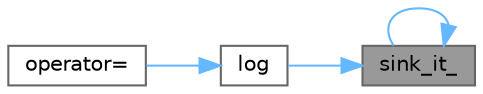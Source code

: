 digraph "sink_it_"
{
 // LATEX_PDF_SIZE
  bgcolor="transparent";
  edge [fontname=Helvetica,fontsize=10,labelfontname=Helvetica,labelfontsize=10];
  node [fontname=Helvetica,fontsize=10,shape=box,height=0.2,width=0.4];
  rankdir="RL";
  Node1 [id="Node000001",label="sink_it_",height=0.2,width=0.4,color="gray40", fillcolor="grey60", style="filled", fontcolor="black",tooltip=" "];
  Node1 -> Node2 [id="edge1_Node000001_Node000002",dir="back",color="steelblue1",style="solid",tooltip=" "];
  Node2 [id="Node000002",label="log",height=0.2,width=0.4,color="grey40", fillcolor="white", style="filled",URL="$classspdlog_1_1sinks_1_1base__sink.html#abd252d752f933da7bf9371424912296b",tooltip=" "];
  Node2 -> Node3 [id="edge2_Node000002_Node000003",dir="back",color="steelblue1",style="solid",tooltip=" "];
  Node3 [id="Node000003",label="operator=",height=0.2,width=0.4,color="grey40", fillcolor="white", style="filled",URL="$classspdlog_1_1sinks_1_1base__sink.html#a8c96c591c7d1984ff0086229accbefe9",tooltip=" "];
  Node1 -> Node1 [id="edge3_Node000001_Node000001",dir="back",color="steelblue1",style="solid",tooltip=" "];
}
